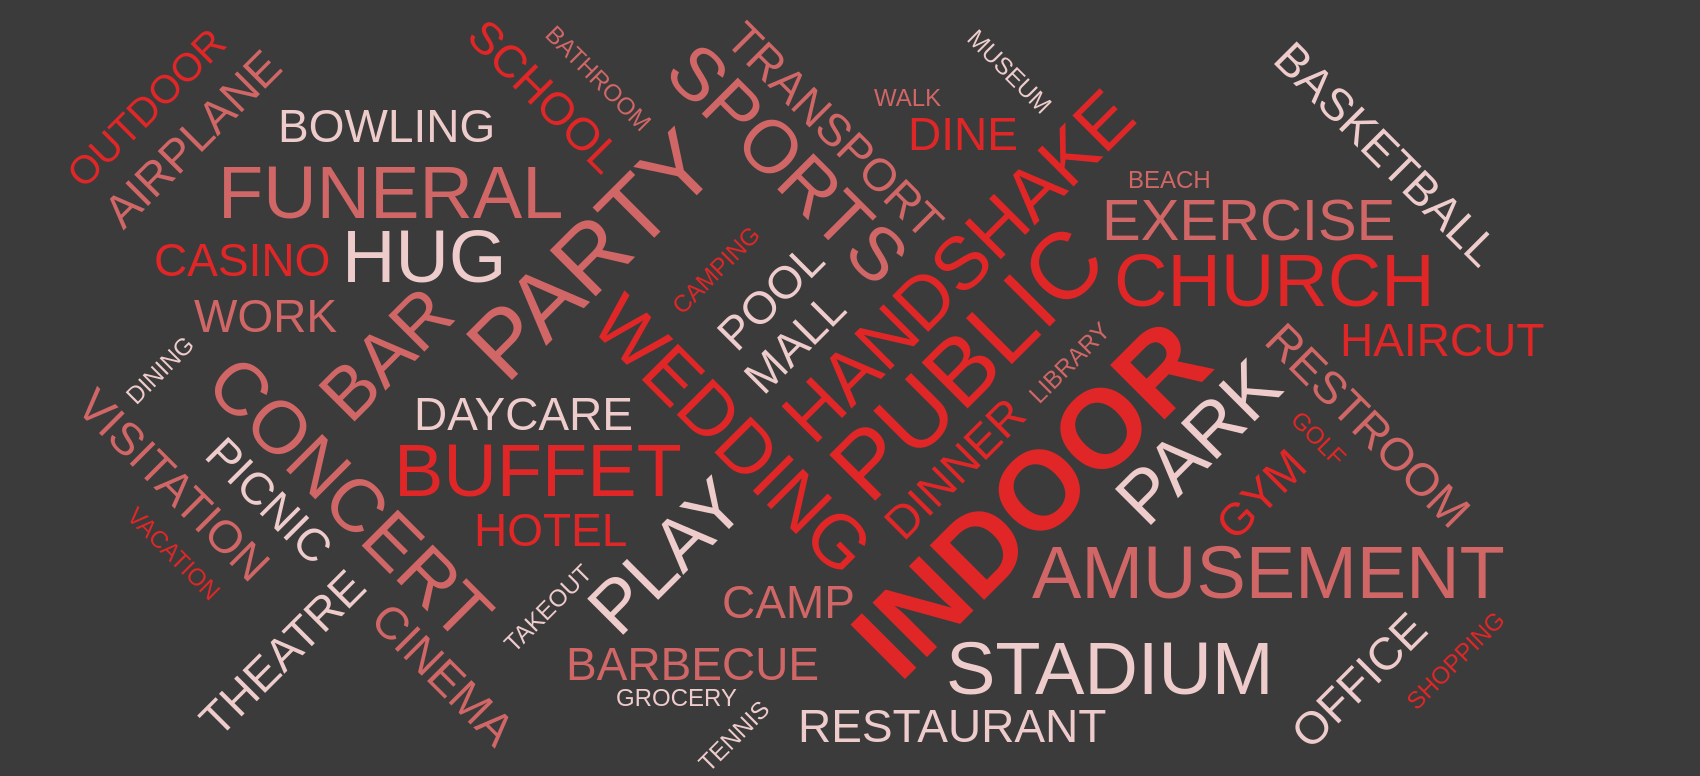 {
    "$schema": "https://vega.github.io/schema/vega/v5.json",
    "description": "A word cloud visualization depicting Vega research paper abstracts.",
    "width": 850,
    "height": 350,
    "padding": 0,
  
    "data": [
      {
        "name": "table",
        "values": ["takeout", "outdoor exercise", "tennis", "golf", "bathroom", "playdates", "camping", "beach", "outdoor dining", "vacation", "walk", "grocery shopping", "library museum", "takeout", "outdoor exercise", "tennis", "golf", "bathroom", "playdates", "camping", "beach", "outdoor dining", "vacation", "walk", "grocery shopping", "library museum", 
  
  "hotel", "barbecue", "picnic", "public restroom", "mall", "dinner party", "public pool", "haircut", "work office", "playdates", "school camp daycare", "casino", "cinema theatre", "playground", "visitation", "bowling", "exercise gym", "public transport", " restaurant dine-in", "airplane", "basketball", "hotel", "barbecue", "picnic", "public restroom", "mall", "dinner party", "public pool", "haircut", "work office", "playdates", "school camp daycare", "casino", "cinema theatre", "playground", "visitation", "bowling", "exercise gym", "public transport", " restaurant dine-in", "airplane", "basketball", "hotel", "barbecue", "picnic", "public restroom", "mall", "dinner party", "public pool", "haircut", "work office", "playdates", "school camp daycare", "casino", "cinema theatre", "playground", "visitation", "bowling", "exercise gym", "public transport", " restaurant dine-in", "airplane", "basketball", "hotel", "barbecue", "picnic", "public restroom", "mall", "dinner party", "public pool", "haircut", "work office", "playdates", "school camp daycare", "casino", "cinema theatre", "playground", "visitation", "bowling", "exercise gym", "public transport", " restaurant dine-in", "airplane", "basketball", "hotel", "barbecue", "picnic", "public restroom", "mall", "dinner party", "public pool", "haircut", "work office", "playdates", "school camp daycare", "casino", "cinema theatre", "playground", "visitation", "bowling", "exercise gym", "public transport", " restaurant dine-in", "airplane", "basketball", 
  
  "wedding funeral", "hug handshake", "amusement park", "buffet", "concert play", "indoor party", "sports stadium", "church", "indoor bar", "nightclub", "wedding funeral", "hug handshake", "amusement park", "buffet", "concert play", "indoor party", "sports stadium", "church", "indoor bar", "nightclub", "wedding funeral", "hug handshake", "amusement park", "buffet", "concert play", "indoor party", "sports stadium", "church", "indoor bar", "nightclub", "wedding funeral", "hug handshake", "amusement park", "buffet", "concert play", "indoor party", "sports stadium", "church", "indoor bar", "nightclub", "wedding funeral", "hug handshake", "amusement park", "buffet", "concert play", "indoor party", "sports stadium", "church", "indoor bar", "nightclub", "wedding funeral", "hug handshake", "amusement park", "buffet", "concert play", "indoor party", "sports stadium", "church", "indoor bar", "nightclub", "wedding funeral", "hug handshake", "amusement park", "buffet", "concert play", "indoor party", "sports stadium", "church", "indoor bar", "nightclub", "wedding funeral", "hug handshake", "amusement park", "buffet", "concert play", "indoor party", "sports stadium", "church", "indoor bar", "nightclub", "wedding funeral", "hug handshake", "amusement park", "buffet", "concert play", "indoor party", "sports stadium", "church", "indoor bar", "nightclub", "wedding funeral", "hug handshake", "amusement park", "buffet", "concert play", "indoor party", "sports stadium", "church", "indoor bar", "nightclub"],
        "transform": [
          {
            "type": "countpattern",
            "field": "data",
            "case": "upper",
            "pattern": "[\\w']{3,}"
          },
          {
            "type": "formula", "as": "angle",
            "expr": "[-45, 0, 45][~~(random() * 3)]"
          },
          {
            "type": "formula", "as": "weight",
            "expr": "if(datum.count==20, 600, 300)"
          }
        ]
      }
    ],
  
    "scales": [
      {
        "name": "color",
        "type": "ordinal",
        "domain": {"data": "table", "field": "text"},
        "range": ["#efcccc", "#e02626", "#d16666"]
      }
    ],
  
    "marks": [
      {
        "type": "text",
        "from": {"data": "table"},
        "encode": {
          "enter": {
            "text": {"field": "text"},
            "align": {"value": "center"},
            "baseline": {"value": "alphabetic"},
            "fill": {"scale": "color", "field": "text"}
          },
          "update": {
            "fillOpacity": {"value": 1}
          },
          "hover": {
            "fillOpacity": {"value": 0.5}
          }
        },
        "transform": [
          {
            "type": "wordcloud",
            "size": [800, 400],
            "text": {"field": "text"},
            "rotate": {"field": "datum.angle"},
            "font": "Helvetica Neue, Arial",
            "fontSize": {"field": "datum.count"},
            "fontWeight": {"field": "datum.weight"},
            "fontSizeRange": [12, 56],
            "padding": 2
          }
        ]
      }
    ],
  
    "config": {
      "background":"rgb(59, 59, 59)",
      "axis": {"labelColor": "white", "titleColor": "white", "gridColor":"dimgrey"},
      "legend": {"labelColor": "white", "titleColor": "white"},
      "title": {"color": "white"}
  
    }
  }
  